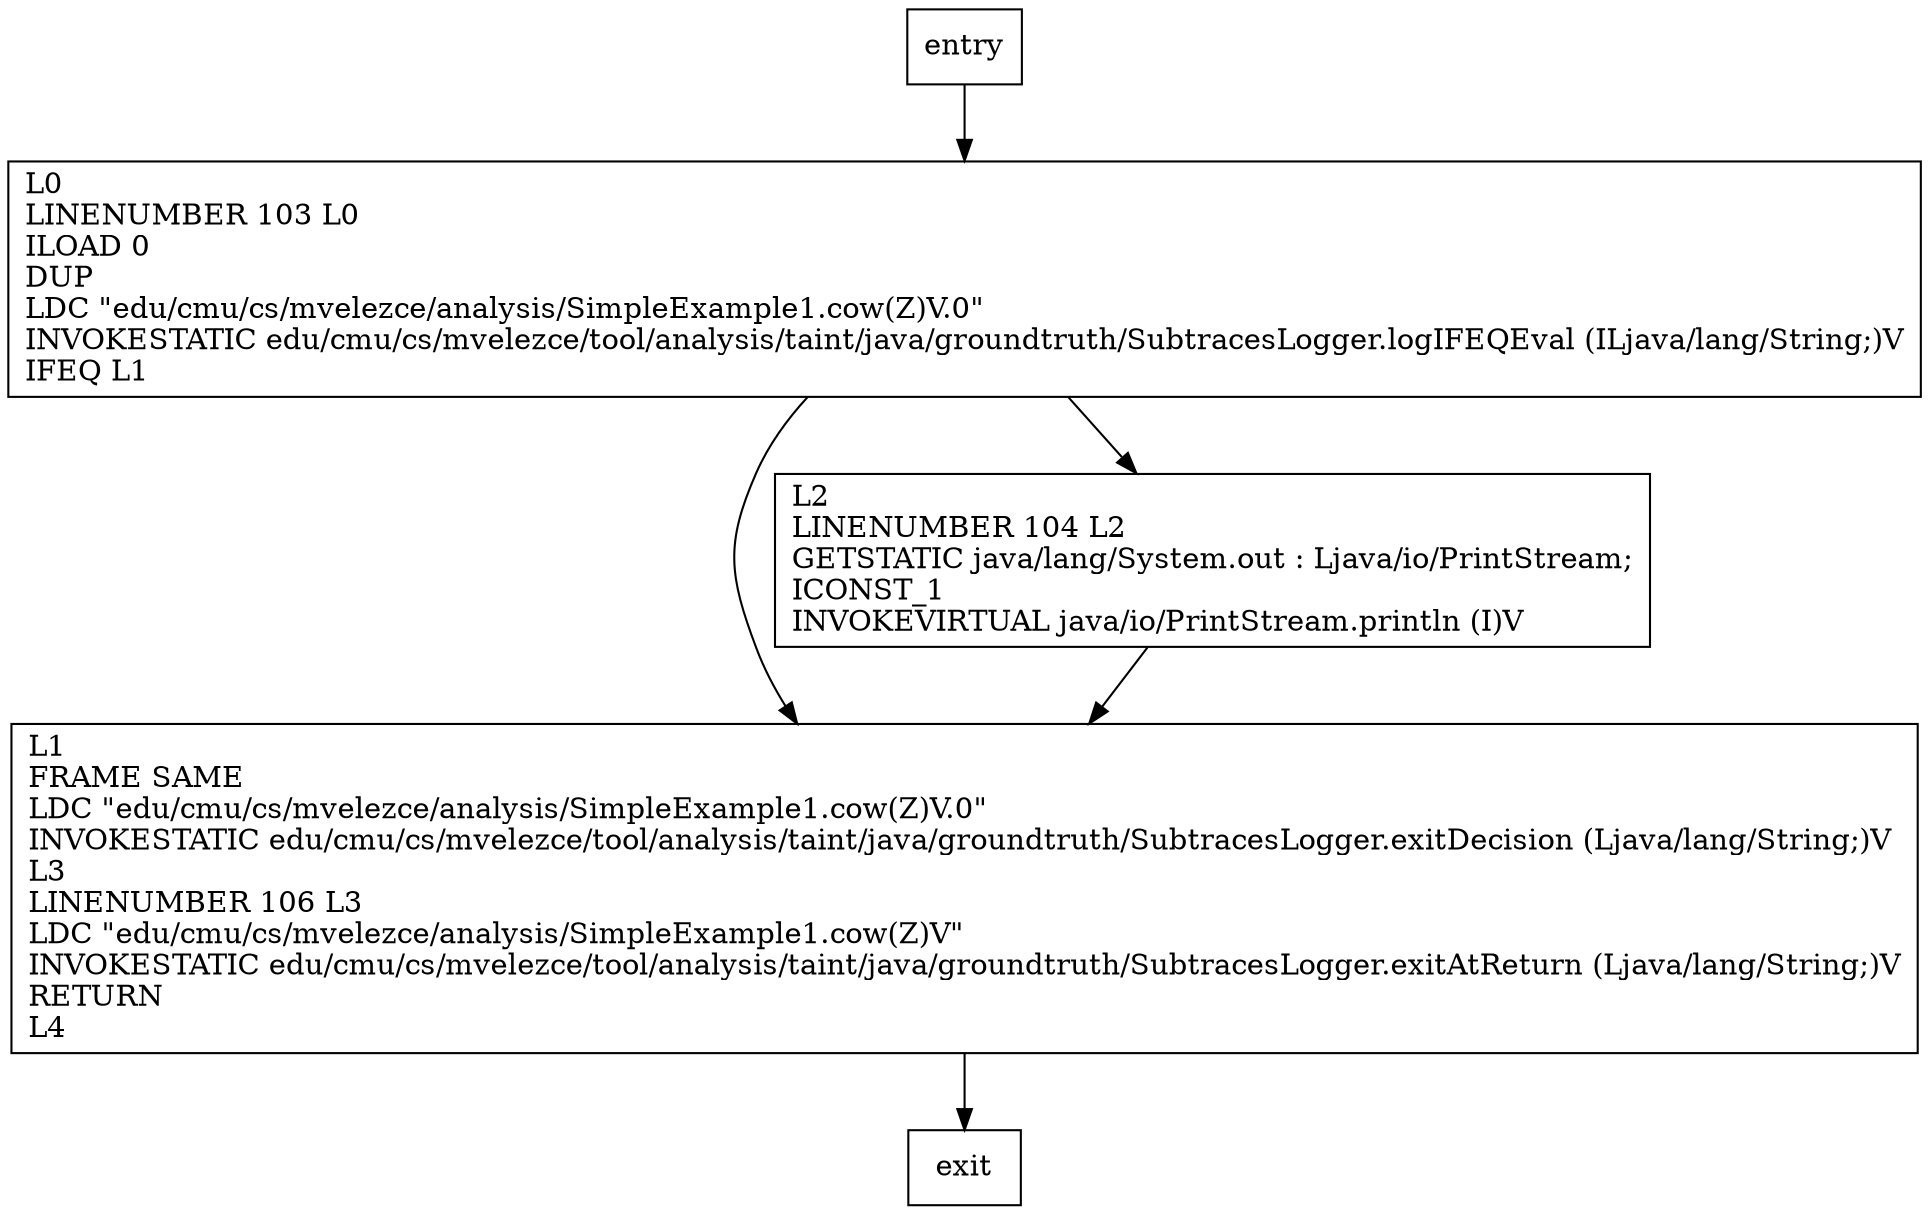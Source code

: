 digraph cow {
node [shape=record];
1688710402 [label="L1\lFRAME SAME\lLDC \"edu/cmu/cs/mvelezce/analysis/SimpleExample1.cow(Z)V.0\"\lINVOKESTATIC edu/cmu/cs/mvelezce/tool/analysis/taint/java/groundtruth/SubtracesLogger.exitDecision (Ljava/lang/String;)V\lL3\lLINENUMBER 106 L3\lLDC \"edu/cmu/cs/mvelezce/analysis/SimpleExample1.cow(Z)V\"\lINVOKESTATIC edu/cmu/cs/mvelezce/tool/analysis/taint/java/groundtruth/SubtracesLogger.exitAtReturn (Ljava/lang/String;)V\lRETURN\lL4\l"];
1893679609 [label="L2\lLINENUMBER 104 L2\lGETSTATIC java/lang/System.out : Ljava/io/PrintStream;\lICONST_1\lINVOKEVIRTUAL java/io/PrintStream.println (I)V\l"];
600910394 [label="L0\lLINENUMBER 103 L0\lILOAD 0\lDUP\lLDC \"edu/cmu/cs/mvelezce/analysis/SimpleExample1.cow(Z)V.0\"\lINVOKESTATIC edu/cmu/cs/mvelezce/tool/analysis/taint/java/groundtruth/SubtracesLogger.logIFEQEval (ILjava/lang/String;)V\lIFEQ L1\l"];
entry;
exit;
entry -> 600910394;
1688710402 -> exit;
1893679609 -> 1688710402;
600910394 -> 1688710402;
600910394 -> 1893679609;
}
